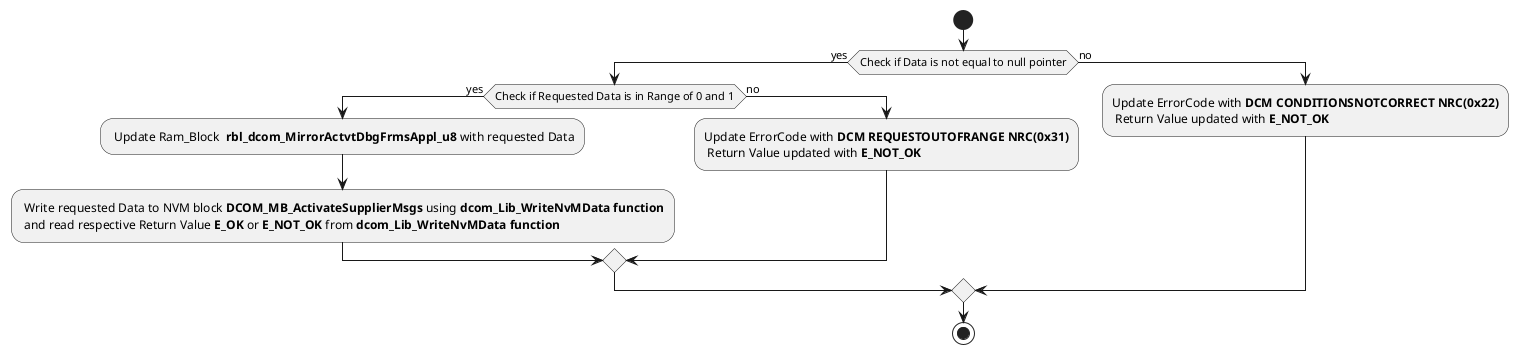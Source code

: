 @startuml
start
if(Check if Data is not equal to null pointer) then (yes)
 if(Check if Requested Data is in Range of 0 and 1) then (yes)
 : Update Ram_Block <b> rbl_dcom_MirrorActvtDbgFrmsAppl_u8 <plain>with requested Data;
 : Write requested Data to NVM block <b>DCOM_MB_ActivateSupplierMsgs <plain>using <b>dcom_Lib_WriteNvMData function
 <plain> and read respective Return Value <b>E_OK <plain>or <b>E_NOT_OK <plain>from <b>dcom_Lib_WriteNvMData function;
else (no)
 :Update ErrorCode with <b>DCM REQUESTOUTOFRANGE NRC(0x31)
  Return Value updated with <b>E_NOT_OK;
endif
else (no)
 :Update ErrorCode with <b>DCM CONDITIONSNOTCORRECT NRC(0x22)
  Return Value updated with <b>E_NOT_OK;
endif
stop
@enduml